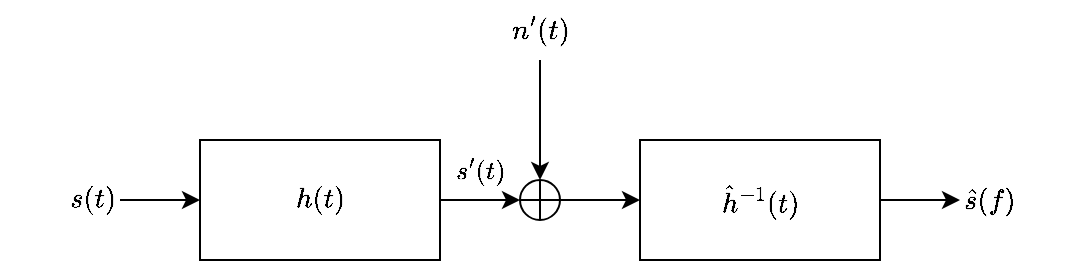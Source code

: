 <mxfile version="21.1.5" type="device">
  <diagram name="Página-1" id="38n_dQDRQYlK5GUMHnF6">
    <mxGraphModel dx="691" dy="384" grid="1" gridSize="10" guides="1" tooltips="1" connect="1" arrows="1" fold="1" page="1" pageScale="1" pageWidth="1169" pageHeight="827" math="1" shadow="0">
      <root>
        <mxCell id="0" />
        <mxCell id="1" parent="0" />
        <mxCell id="-QxFghpmxpK_gL1Y8Vd7-5" style="edgeStyle=orthogonalEdgeStyle;rounded=0;orthogonalLoop=1;jettySize=auto;html=1;entryX=0;entryY=0.5;entryDx=0;entryDy=0;entryPerimeter=0;" parent="1" source="-QxFghpmxpK_gL1Y8Vd7-1" target="-QxFghpmxpK_gL1Y8Vd7-4" edge="1">
          <mxGeometry relative="1" as="geometry" />
        </mxCell>
        <mxCell id="a91AHmK2qjagfqqg4glv-1" value="$$s&#39;(t)$$" style="edgeLabel;html=1;align=center;verticalAlign=middle;resizable=0;points=[];labelBackgroundColor=none;" vertex="1" connectable="0" parent="-QxFghpmxpK_gL1Y8Vd7-5">
          <mxGeometry x="0.283" y="-2" relative="1" as="geometry">
            <mxPoint x="-6" y="-17" as="offset" />
          </mxGeometry>
        </mxCell>
        <mxCell id="-QxFghpmxpK_gL1Y8Vd7-1" value="$$h(t)$$" style="rounded=0;whiteSpace=wrap;html=1;" parent="1" vertex="1">
          <mxGeometry x="520" y="370" width="120" height="60" as="geometry" />
        </mxCell>
        <mxCell id="-QxFghpmxpK_gL1Y8Vd7-3" style="edgeStyle=orthogonalEdgeStyle;rounded=0;orthogonalLoop=1;jettySize=auto;html=1;entryX=0;entryY=0.5;entryDx=0;entryDy=0;" parent="1" source="-QxFghpmxpK_gL1Y8Vd7-2" target="-QxFghpmxpK_gL1Y8Vd7-1" edge="1">
          <mxGeometry relative="1" as="geometry" />
        </mxCell>
        <mxCell id="-QxFghpmxpK_gL1Y8Vd7-2" value="$$s(t)$$" style="text;html=1;strokeColor=none;fillColor=none;align=right;verticalAlign=middle;whiteSpace=wrap;rounded=0;" parent="1" vertex="1">
          <mxGeometry x="420" y="385" width="60" height="30" as="geometry" />
        </mxCell>
        <mxCell id="-QxFghpmxpK_gL1Y8Vd7-12" style="edgeStyle=orthogonalEdgeStyle;rounded=0;orthogonalLoop=1;jettySize=auto;html=1;entryX=0;entryY=0.5;entryDx=0;entryDy=0;" parent="1" source="-QxFghpmxpK_gL1Y8Vd7-4" target="-QxFghpmxpK_gL1Y8Vd7-11" edge="1">
          <mxGeometry relative="1" as="geometry" />
        </mxCell>
        <mxCell id="-QxFghpmxpK_gL1Y8Vd7-4" value="" style="verticalLabelPosition=bottom;verticalAlign=top;html=1;shape=mxgraph.flowchart.summing_function;" parent="1" vertex="1">
          <mxGeometry x="680" y="390" width="20" height="20" as="geometry" />
        </mxCell>
        <mxCell id="-QxFghpmxpK_gL1Y8Vd7-7" style="edgeStyle=orthogonalEdgeStyle;rounded=0;orthogonalLoop=1;jettySize=auto;html=1;entryX=0.5;entryY=0;entryDx=0;entryDy=0;entryPerimeter=0;" parent="1" source="-QxFghpmxpK_gL1Y8Vd7-6" target="-QxFghpmxpK_gL1Y8Vd7-4" edge="1">
          <mxGeometry relative="1" as="geometry" />
        </mxCell>
        <mxCell id="-QxFghpmxpK_gL1Y8Vd7-6" value="$$n&#39;(t)$$" style="text;html=1;strokeColor=none;fillColor=none;align=center;verticalAlign=middle;whiteSpace=wrap;rounded=0;" parent="1" vertex="1">
          <mxGeometry x="660" y="300" width="60" height="30" as="geometry" />
        </mxCell>
        <mxCell id="-QxFghpmxpK_gL1Y8Vd7-15" style="edgeStyle=orthogonalEdgeStyle;rounded=0;orthogonalLoop=1;jettySize=auto;html=1;entryX=0;entryY=0.5;entryDx=0;entryDy=0;" parent="1" source="-QxFghpmxpK_gL1Y8Vd7-11" target="-QxFghpmxpK_gL1Y8Vd7-14" edge="1">
          <mxGeometry relative="1" as="geometry" />
        </mxCell>
        <mxCell id="-QxFghpmxpK_gL1Y8Vd7-11" value="$$\hat{h}^{-1}(t)$$" style="rounded=0;whiteSpace=wrap;html=1;" parent="1" vertex="1">
          <mxGeometry x="740" y="370" width="120" height="60" as="geometry" />
        </mxCell>
        <mxCell id="-QxFghpmxpK_gL1Y8Vd7-14" value="$$\hat{s}(f)$$" style="text;html=1;strokeColor=none;fillColor=none;align=left;verticalAlign=middle;whiteSpace=wrap;rounded=0;" parent="1" vertex="1">
          <mxGeometry x="900" y="385" width="60" height="30" as="geometry" />
        </mxCell>
      </root>
    </mxGraphModel>
  </diagram>
</mxfile>
